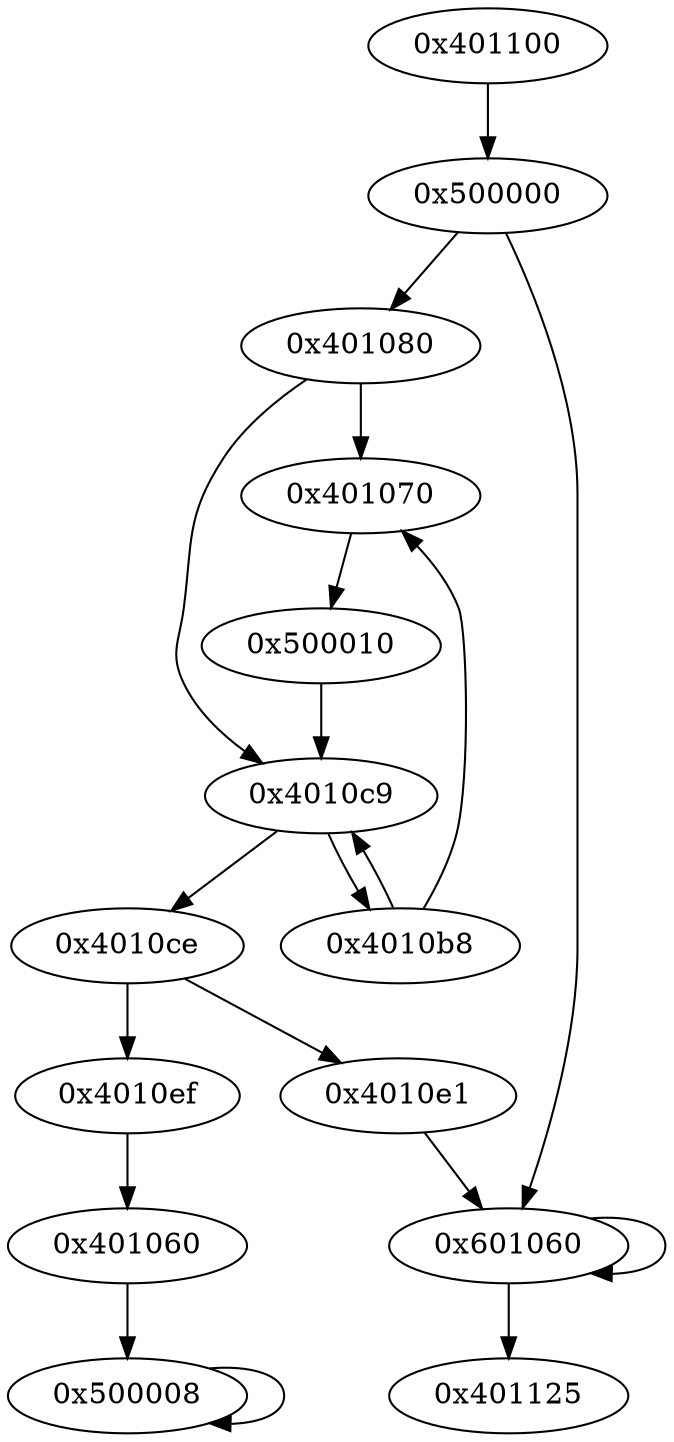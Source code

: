 digraph {
401100 [label="0x401100"];
500000 [label="0x500000"];
401080 [label="0x401080"];
401070 [label="0x401070"];
500010 [label="0x500010"];
"4010c9" [label="0x4010c9"];
"4010b8" [label="0x4010b8"];
"4010ce" [label="0x4010ce"];
"4010e1" [label="0x4010e1"];
"4010ef" [label="0x4010ef"];
601060 [label="0x601060"];
401060 [label="0x401060"];
500008 [label="0x500008"];
401125 [label="0x401125"];
401100 -> 500000;
500000 -> 401080;
500000 -> 601060;
401080 -> 401070;
401080 -> "4010c9";
401070 -> 500010;
500010 -> "4010c9";
"4010c9" -> "4010b8";
"4010c9" -> "4010ce";
"4010b8" -> 401070;
"4010b8" -> "4010c9";
"4010ce" -> "4010e1";
"4010ce" -> "4010ef";
"4010e1" -> 601060;
"4010ef" -> 401060;
601060 -> 601060;
601060 -> 401125;
401060 -> 500008;
500008 -> 500008;
}
